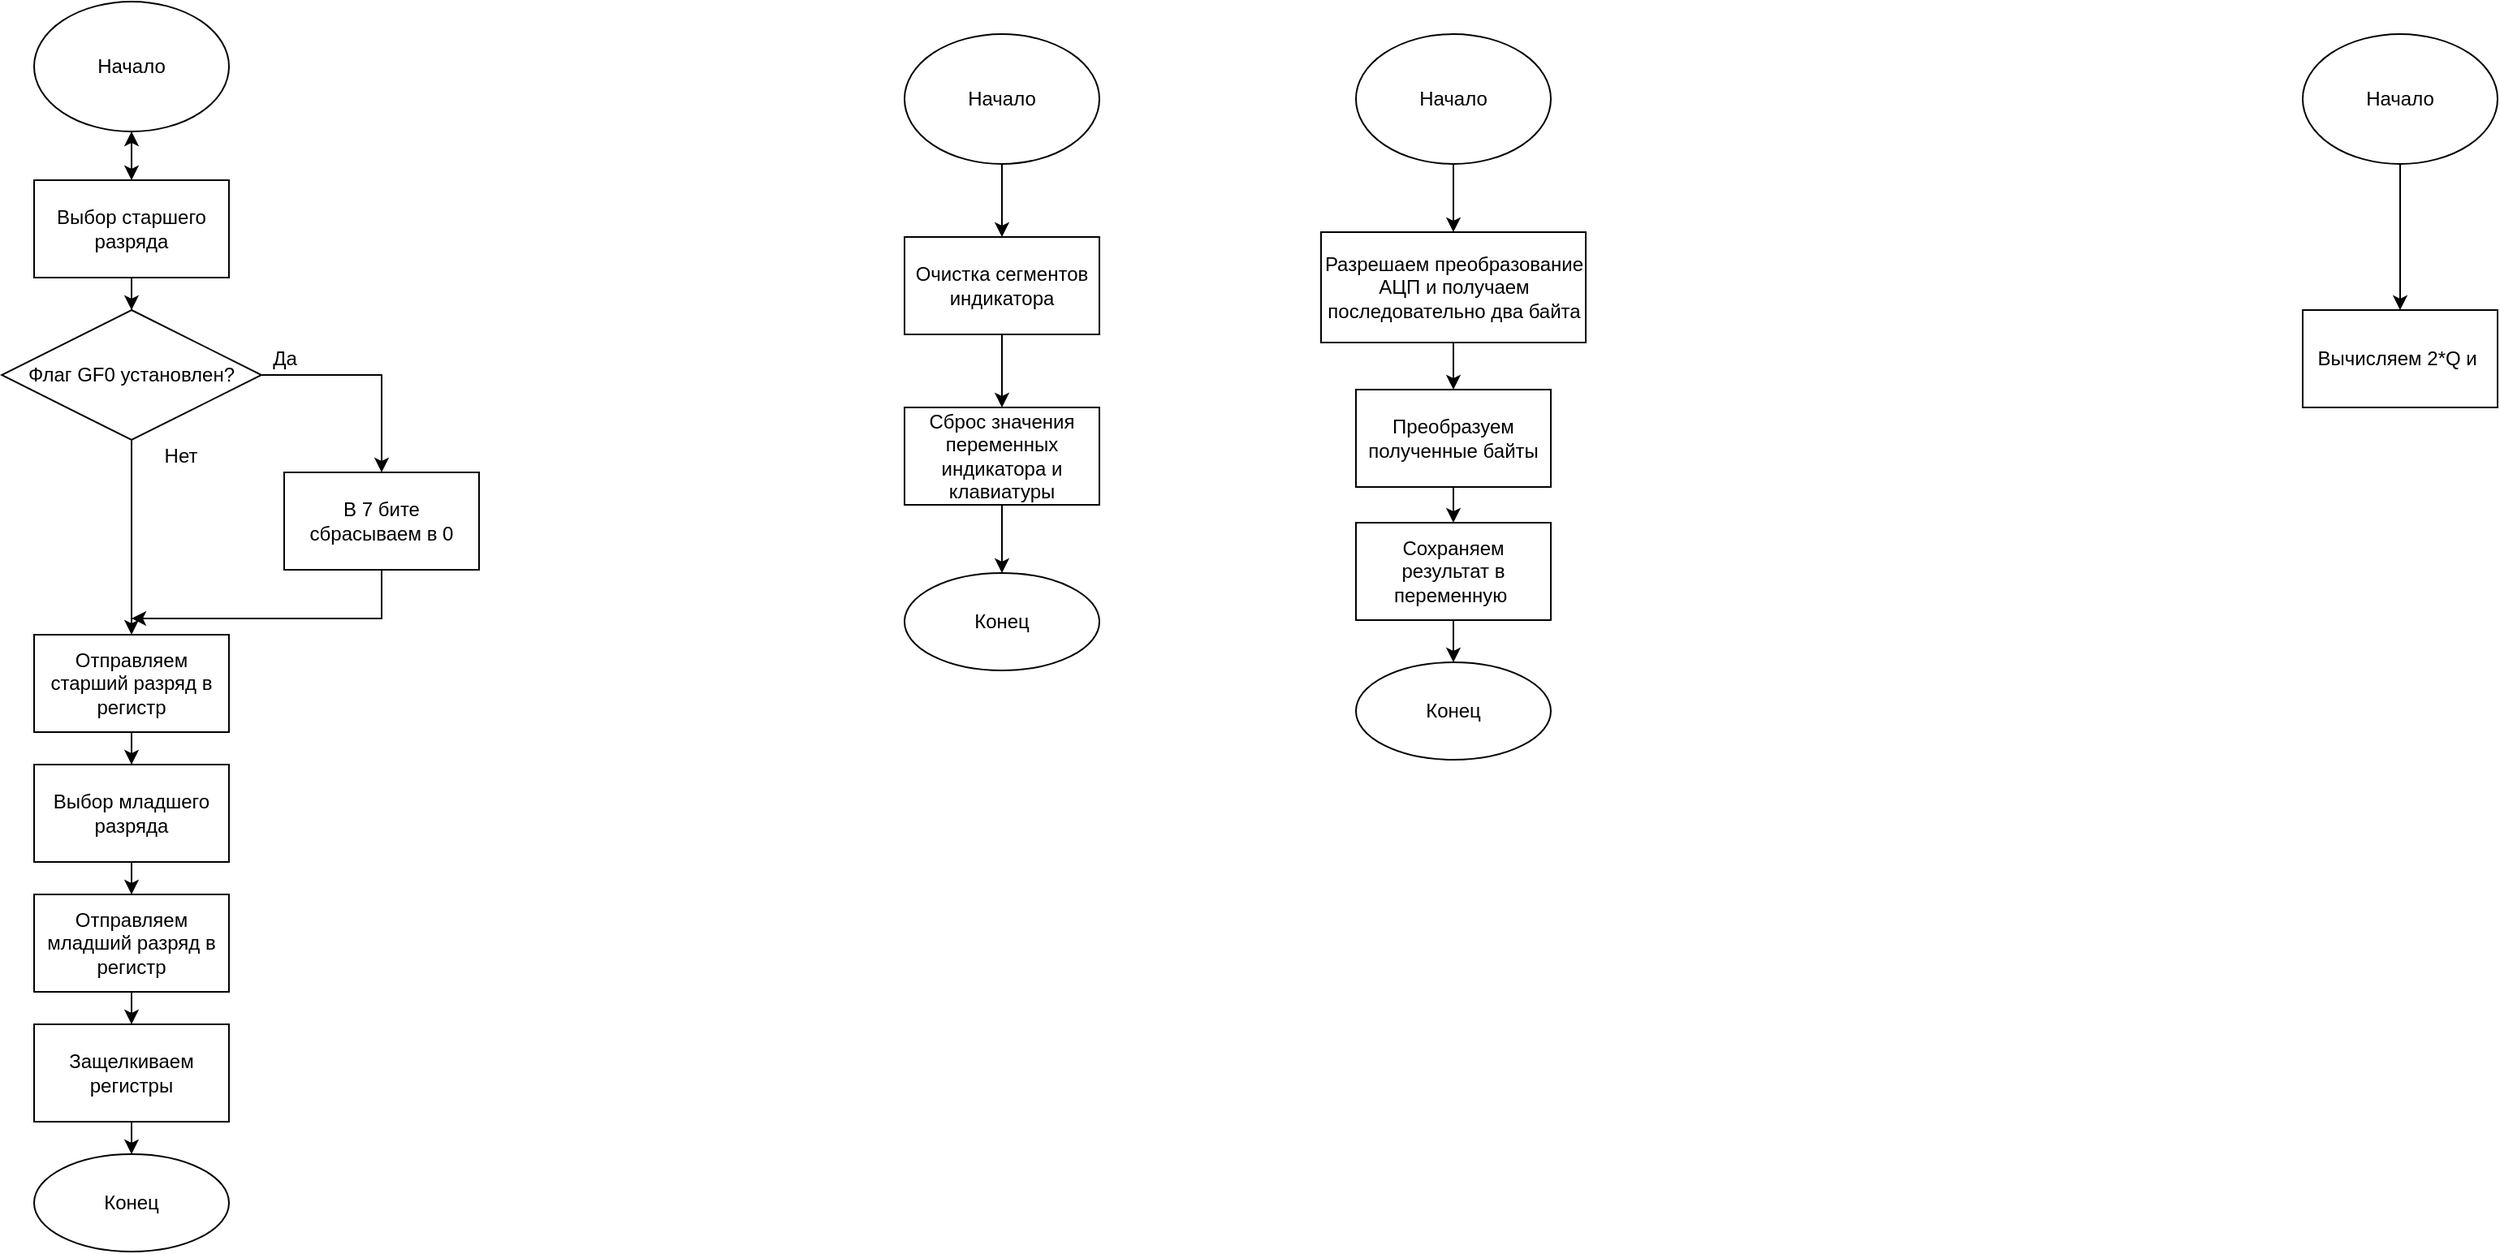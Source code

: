 <mxfile version="15.8.6" type="github">
  <diagram id="BDikjY4Nm3Qo6hhndrGj" name="Page-1">
    <mxGraphModel dx="1673" dy="934" grid="0" gridSize="10" guides="1" tooltips="1" connect="1" arrows="1" fold="1" page="0" pageScale="1" pageWidth="827" pageHeight="1169" math="0" shadow="0">
      <root>
        <mxCell id="0" />
        <mxCell id="1" parent="0" />
        <mxCell id="qXIKSA_yeadGHtbIyEvJ-3" value="" style="edgeStyle=orthogonalEdgeStyle;rounded=0;orthogonalLoop=1;jettySize=auto;html=1;" edge="1" parent="1" source="qXIKSA_yeadGHtbIyEvJ-1" target="qXIKSA_yeadGHtbIyEvJ-2">
          <mxGeometry relative="1" as="geometry" />
        </mxCell>
        <mxCell id="qXIKSA_yeadGHtbIyEvJ-1" value="Начало" style="ellipse;whiteSpace=wrap;html=1;" vertex="1" parent="1">
          <mxGeometry x="260" y="70" width="120" height="80" as="geometry" />
        </mxCell>
        <mxCell id="qXIKSA_yeadGHtbIyEvJ-5" value="" style="edgeStyle=orthogonalEdgeStyle;rounded=0;orthogonalLoop=1;jettySize=auto;html=1;" edge="1" parent="1" source="qXIKSA_yeadGHtbIyEvJ-2" target="qXIKSA_yeadGHtbIyEvJ-4">
          <mxGeometry relative="1" as="geometry" />
        </mxCell>
        <mxCell id="qXIKSA_yeadGHtbIyEvJ-21" value="" style="edgeStyle=orthogonalEdgeStyle;rounded=0;orthogonalLoop=1;jettySize=auto;html=1;" edge="1" parent="1" source="qXIKSA_yeadGHtbIyEvJ-2" target="qXIKSA_yeadGHtbIyEvJ-1">
          <mxGeometry relative="1" as="geometry" />
        </mxCell>
        <mxCell id="qXIKSA_yeadGHtbIyEvJ-2" value="Выбор старшего разряда" style="whiteSpace=wrap;html=1;" vertex="1" parent="1">
          <mxGeometry x="260" y="180" width="120" height="60" as="geometry" />
        </mxCell>
        <mxCell id="qXIKSA_yeadGHtbIyEvJ-7" value="" style="edgeStyle=orthogonalEdgeStyle;rounded=0;orthogonalLoop=1;jettySize=auto;html=1;" edge="1" parent="1" source="qXIKSA_yeadGHtbIyEvJ-4" target="qXIKSA_yeadGHtbIyEvJ-6">
          <mxGeometry relative="1" as="geometry" />
        </mxCell>
        <mxCell id="qXIKSA_yeadGHtbIyEvJ-10" value="" style="edgeStyle=orthogonalEdgeStyle;rounded=0;orthogonalLoop=1;jettySize=auto;html=1;" edge="1" parent="1" source="qXIKSA_yeadGHtbIyEvJ-4" target="qXIKSA_yeadGHtbIyEvJ-9">
          <mxGeometry relative="1" as="geometry" />
        </mxCell>
        <mxCell id="qXIKSA_yeadGHtbIyEvJ-4" value="Флаг GF0 установлен?" style="rhombus;whiteSpace=wrap;html=1;" vertex="1" parent="1">
          <mxGeometry x="240" y="260" width="160" height="80" as="geometry" />
        </mxCell>
        <mxCell id="qXIKSA_yeadGHtbIyEvJ-14" value="" style="edgeStyle=orthogonalEdgeStyle;rounded=0;orthogonalLoop=1;jettySize=auto;html=1;" edge="1" parent="1" source="qXIKSA_yeadGHtbIyEvJ-6" target="qXIKSA_yeadGHtbIyEvJ-13">
          <mxGeometry relative="1" as="geometry" />
        </mxCell>
        <mxCell id="qXIKSA_yeadGHtbIyEvJ-6" value="Отправляем старший разряд в регистр" style="whiteSpace=wrap;html=1;" vertex="1" parent="1">
          <mxGeometry x="260" y="460" width="120" height="60" as="geometry" />
        </mxCell>
        <mxCell id="qXIKSA_yeadGHtbIyEvJ-8" value="Да" style="text;html=1;align=center;verticalAlign=middle;resizable=0;points=[];autosize=1;strokeColor=none;fillColor=none;" vertex="1" parent="1">
          <mxGeometry x="399" y="280" width="30" height="20" as="geometry" />
        </mxCell>
        <mxCell id="qXIKSA_yeadGHtbIyEvJ-9" value="В 7 бите сбрасываем в 0" style="whiteSpace=wrap;html=1;" vertex="1" parent="1">
          <mxGeometry x="414" y="360" width="120" height="60" as="geometry" />
        </mxCell>
        <mxCell id="qXIKSA_yeadGHtbIyEvJ-11" value="Нет" style="text;html=1;align=center;verticalAlign=middle;resizable=0;points=[];autosize=1;strokeColor=none;fillColor=none;" vertex="1" parent="1">
          <mxGeometry x="330" y="340" width="40" height="20" as="geometry" />
        </mxCell>
        <mxCell id="qXIKSA_yeadGHtbIyEvJ-12" value="" style="endArrow=classic;html=1;rounded=0;exitX=0.5;exitY=1;exitDx=0;exitDy=0;" edge="1" parent="1" source="qXIKSA_yeadGHtbIyEvJ-9">
          <mxGeometry width="50" height="50" relative="1" as="geometry">
            <mxPoint x="300" y="570" as="sourcePoint" />
            <mxPoint x="320" y="450" as="targetPoint" />
            <Array as="points">
              <mxPoint x="474" y="450" />
            </Array>
          </mxGeometry>
        </mxCell>
        <mxCell id="qXIKSA_yeadGHtbIyEvJ-16" value="" style="edgeStyle=orthogonalEdgeStyle;rounded=0;orthogonalLoop=1;jettySize=auto;html=1;" edge="1" parent="1" source="qXIKSA_yeadGHtbIyEvJ-13" target="qXIKSA_yeadGHtbIyEvJ-15">
          <mxGeometry relative="1" as="geometry" />
        </mxCell>
        <mxCell id="qXIKSA_yeadGHtbIyEvJ-13" value="Выбор младшего разряда" style="whiteSpace=wrap;html=1;" vertex="1" parent="1">
          <mxGeometry x="260" y="540" width="120" height="60" as="geometry" />
        </mxCell>
        <mxCell id="qXIKSA_yeadGHtbIyEvJ-18" value="" style="edgeStyle=orthogonalEdgeStyle;rounded=0;orthogonalLoop=1;jettySize=auto;html=1;" edge="1" parent="1" source="qXIKSA_yeadGHtbIyEvJ-15" target="qXIKSA_yeadGHtbIyEvJ-17">
          <mxGeometry relative="1" as="geometry" />
        </mxCell>
        <mxCell id="qXIKSA_yeadGHtbIyEvJ-15" value="Отправляем младший разряд в регистр" style="whiteSpace=wrap;html=1;" vertex="1" parent="1">
          <mxGeometry x="260" y="620" width="120" height="60" as="geometry" />
        </mxCell>
        <mxCell id="qXIKSA_yeadGHtbIyEvJ-20" value="" style="edgeStyle=orthogonalEdgeStyle;rounded=0;orthogonalLoop=1;jettySize=auto;html=1;" edge="1" parent="1" source="qXIKSA_yeadGHtbIyEvJ-17" target="qXIKSA_yeadGHtbIyEvJ-19">
          <mxGeometry relative="1" as="geometry" />
        </mxCell>
        <mxCell id="qXIKSA_yeadGHtbIyEvJ-17" value="Защелкиваем регистры" style="whiteSpace=wrap;html=1;" vertex="1" parent="1">
          <mxGeometry x="260" y="700" width="120" height="60" as="geometry" />
        </mxCell>
        <mxCell id="qXIKSA_yeadGHtbIyEvJ-19" value="Конец" style="ellipse;whiteSpace=wrap;html=1;" vertex="1" parent="1">
          <mxGeometry x="260" y="780" width="120" height="60" as="geometry" />
        </mxCell>
        <mxCell id="qXIKSA_yeadGHtbIyEvJ-22" value="Начало" style="ellipse;whiteSpace=wrap;html=1;" vertex="1" parent="1">
          <mxGeometry x="796" y="90" width="120" height="80" as="geometry" />
        </mxCell>
        <mxCell id="qXIKSA_yeadGHtbIyEvJ-26" value="" style="edgeStyle=orthogonalEdgeStyle;rounded=0;orthogonalLoop=1;jettySize=auto;html=1;exitX=0.5;exitY=1;exitDx=0;exitDy=0;" edge="1" parent="1" source="qXIKSA_yeadGHtbIyEvJ-22" target="qXIKSA_yeadGHtbIyEvJ-25">
          <mxGeometry relative="1" as="geometry">
            <mxPoint x="856" y="271" as="sourcePoint" />
          </mxGeometry>
        </mxCell>
        <mxCell id="qXIKSA_yeadGHtbIyEvJ-28" value="" style="edgeStyle=orthogonalEdgeStyle;rounded=0;orthogonalLoop=1;jettySize=auto;html=1;" edge="1" parent="1" source="qXIKSA_yeadGHtbIyEvJ-25" target="qXIKSA_yeadGHtbIyEvJ-27">
          <mxGeometry relative="1" as="geometry" />
        </mxCell>
        <mxCell id="qXIKSA_yeadGHtbIyEvJ-25" value="Очистка сегментов индикатора" style="whiteSpace=wrap;html=1;" vertex="1" parent="1">
          <mxGeometry x="796" y="215" width="120" height="60" as="geometry" />
        </mxCell>
        <mxCell id="qXIKSA_yeadGHtbIyEvJ-30" value="" style="edgeStyle=orthogonalEdgeStyle;rounded=0;orthogonalLoop=1;jettySize=auto;html=1;" edge="1" parent="1" source="qXIKSA_yeadGHtbIyEvJ-27" target="qXIKSA_yeadGHtbIyEvJ-29">
          <mxGeometry relative="1" as="geometry" />
        </mxCell>
        <mxCell id="qXIKSA_yeadGHtbIyEvJ-27" value="Сброс значения переменных индикатора и клавиатуры" style="whiteSpace=wrap;html=1;" vertex="1" parent="1">
          <mxGeometry x="796" y="320" width="120" height="60" as="geometry" />
        </mxCell>
        <mxCell id="qXIKSA_yeadGHtbIyEvJ-29" value="Конец" style="ellipse;whiteSpace=wrap;html=1;" vertex="1" parent="1">
          <mxGeometry x="796" y="422" width="120" height="60" as="geometry" />
        </mxCell>
        <mxCell id="qXIKSA_yeadGHtbIyEvJ-34" value="" style="edgeStyle=orthogonalEdgeStyle;rounded=0;orthogonalLoop=1;jettySize=auto;html=1;" edge="1" parent="1" source="qXIKSA_yeadGHtbIyEvJ-31" target="qXIKSA_yeadGHtbIyEvJ-33">
          <mxGeometry relative="1" as="geometry" />
        </mxCell>
        <mxCell id="qXIKSA_yeadGHtbIyEvJ-31" value="Начало" style="ellipse;whiteSpace=wrap;html=1;" vertex="1" parent="1">
          <mxGeometry x="1074" y="90" width="120" height="80" as="geometry" />
        </mxCell>
        <mxCell id="qXIKSA_yeadGHtbIyEvJ-37" value="" style="edgeStyle=orthogonalEdgeStyle;rounded=0;orthogonalLoop=1;jettySize=auto;html=1;" edge="1" parent="1" source="qXIKSA_yeadGHtbIyEvJ-33" target="qXIKSA_yeadGHtbIyEvJ-36">
          <mxGeometry relative="1" as="geometry" />
        </mxCell>
        <mxCell id="qXIKSA_yeadGHtbIyEvJ-33" value="Разрешаем преобразование АЦП и получаем последовательно два байта" style="whiteSpace=wrap;html=1;" vertex="1" parent="1">
          <mxGeometry x="1052.5" y="212" width="163" height="68" as="geometry" />
        </mxCell>
        <mxCell id="qXIKSA_yeadGHtbIyEvJ-39" value="" style="edgeStyle=orthogonalEdgeStyle;rounded=0;orthogonalLoop=1;jettySize=auto;html=1;" edge="1" parent="1" source="qXIKSA_yeadGHtbIyEvJ-36" target="qXIKSA_yeadGHtbIyEvJ-38">
          <mxGeometry relative="1" as="geometry" />
        </mxCell>
        <mxCell id="qXIKSA_yeadGHtbIyEvJ-36" value="Преобразуем полученные байты" style="whiteSpace=wrap;html=1;" vertex="1" parent="1">
          <mxGeometry x="1074" y="309" width="120" height="60" as="geometry" />
        </mxCell>
        <mxCell id="qXIKSA_yeadGHtbIyEvJ-41" value="" style="edgeStyle=orthogonalEdgeStyle;rounded=0;orthogonalLoop=1;jettySize=auto;html=1;" edge="1" parent="1" source="qXIKSA_yeadGHtbIyEvJ-38" target="qXIKSA_yeadGHtbIyEvJ-40">
          <mxGeometry relative="1" as="geometry" />
        </mxCell>
        <mxCell id="qXIKSA_yeadGHtbIyEvJ-38" value="Сохраняем результат в переменную&amp;nbsp;" style="whiteSpace=wrap;html=1;" vertex="1" parent="1">
          <mxGeometry x="1074" y="391" width="120" height="60" as="geometry" />
        </mxCell>
        <mxCell id="qXIKSA_yeadGHtbIyEvJ-40" value="Конец" style="ellipse;whiteSpace=wrap;html=1;" vertex="1" parent="1">
          <mxGeometry x="1074" y="477" width="120" height="60" as="geometry" />
        </mxCell>
        <mxCell id="qXIKSA_yeadGHtbIyEvJ-44" value="" style="edgeStyle=orthogonalEdgeStyle;rounded=0;orthogonalLoop=1;jettySize=auto;html=1;" edge="1" parent="1" source="qXIKSA_yeadGHtbIyEvJ-42" target="qXIKSA_yeadGHtbIyEvJ-43">
          <mxGeometry relative="1" as="geometry" />
        </mxCell>
        <mxCell id="qXIKSA_yeadGHtbIyEvJ-42" value="Начало" style="ellipse;whiteSpace=wrap;html=1;" vertex="1" parent="1">
          <mxGeometry x="1657" y="90" width="120" height="80" as="geometry" />
        </mxCell>
        <mxCell id="qXIKSA_yeadGHtbIyEvJ-43" value="Вычисляем 2*Q и&amp;nbsp;" style="whiteSpace=wrap;html=1;" vertex="1" parent="1">
          <mxGeometry x="1657" y="260" width="120" height="60" as="geometry" />
        </mxCell>
      </root>
    </mxGraphModel>
  </diagram>
</mxfile>
